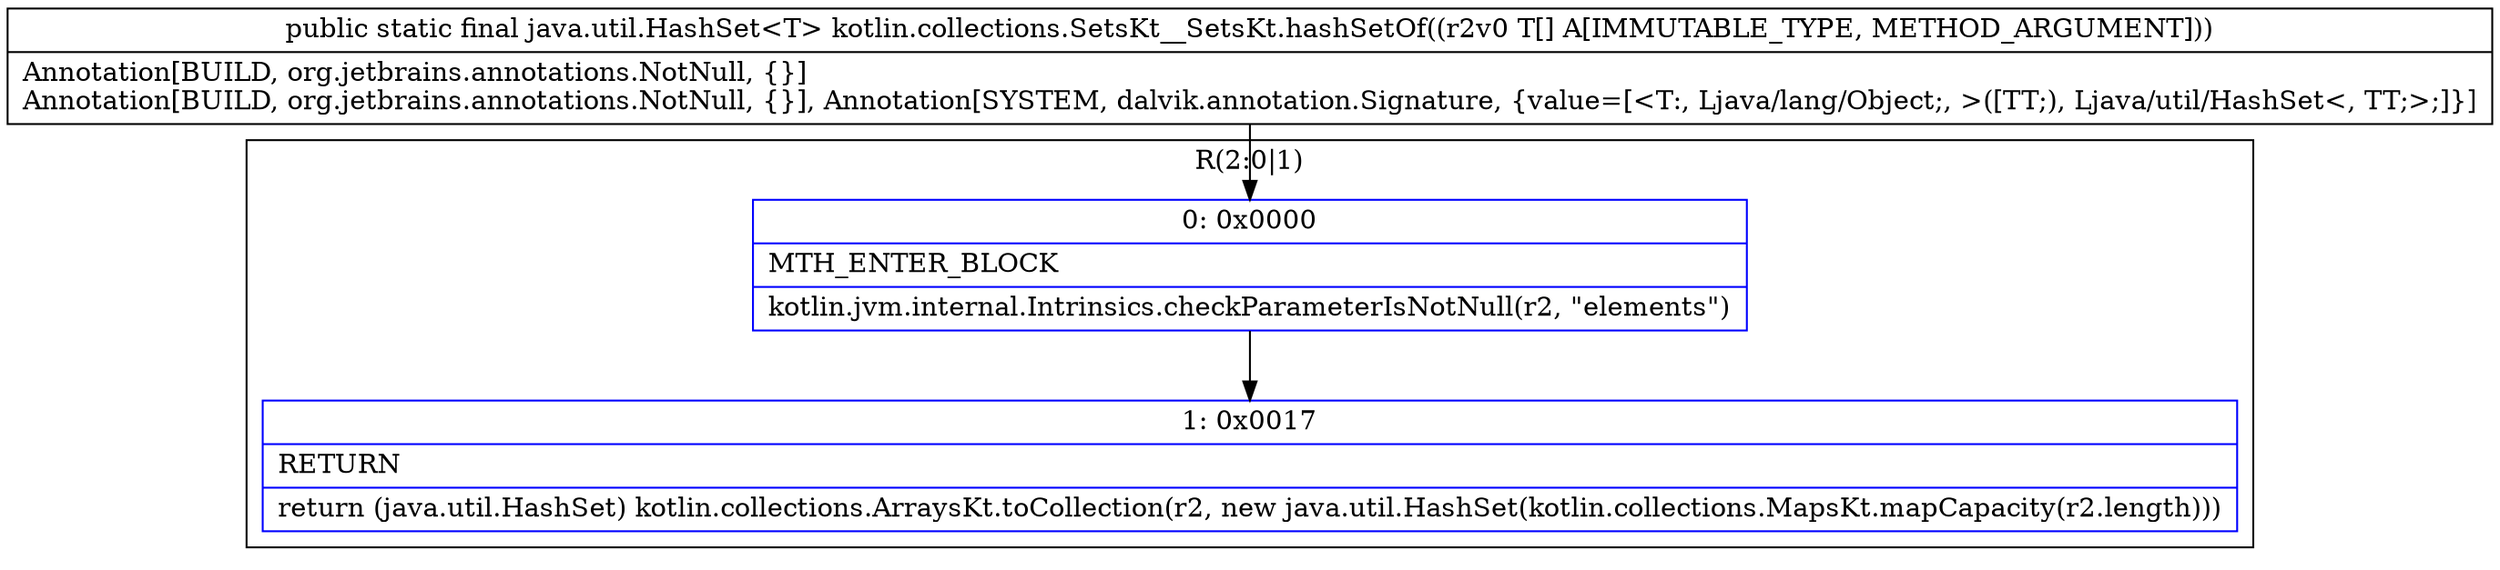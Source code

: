 digraph "CFG forkotlin.collections.SetsKt__SetsKt.hashSetOf([Ljava\/lang\/Object;)Ljava\/util\/HashSet;" {
subgraph cluster_Region_255207659 {
label = "R(2:0|1)";
node [shape=record,color=blue];
Node_0 [shape=record,label="{0\:\ 0x0000|MTH_ENTER_BLOCK\l|kotlin.jvm.internal.Intrinsics.checkParameterIsNotNull(r2, \"elements\")\l}"];
Node_1 [shape=record,label="{1\:\ 0x0017|RETURN\l|return (java.util.HashSet) kotlin.collections.ArraysKt.toCollection(r2, new java.util.HashSet(kotlin.collections.MapsKt.mapCapacity(r2.length)))\l}"];
}
MethodNode[shape=record,label="{public static final java.util.HashSet\<T\> kotlin.collections.SetsKt__SetsKt.hashSetOf((r2v0 T[] A[IMMUTABLE_TYPE, METHOD_ARGUMENT]))  | Annotation[BUILD, org.jetbrains.annotations.NotNull, \{\}]\lAnnotation[BUILD, org.jetbrains.annotations.NotNull, \{\}], Annotation[SYSTEM, dalvik.annotation.Signature, \{value=[\<T:, Ljava\/lang\/Object;, \>([TT;), Ljava\/util\/HashSet\<, TT;\>;]\}]\l}"];
MethodNode -> Node_0;
Node_0 -> Node_1;
}

